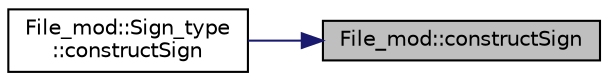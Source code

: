digraph "File_mod::constructSign"
{
 // LATEX_PDF_SIZE
  edge [fontname="Helvetica",fontsize="10",labelfontname="Helvetica",labelfontsize="10"];
  node [fontname="Helvetica",fontsize="10",shape=record];
  rankdir="RL";
  Node1 [label="File_mod::constructSign",height=0.2,width=0.4,color="black", fillcolor="grey75", style="filled", fontcolor="black",tooltip=" "];
  Node1 -> Node2 [dir="back",color="midnightblue",fontsize="10",style="solid",fontname="Helvetica"];
  Node2 [label="File_mod::Sign_type\l::constructSign",height=0.2,width=0.4,color="black", fillcolor="white", style="filled",URL="$structFile__mod_1_1Sign__type.html#a9731b57f96d27dd0d484ebc9103ee213",tooltip=" "];
}
